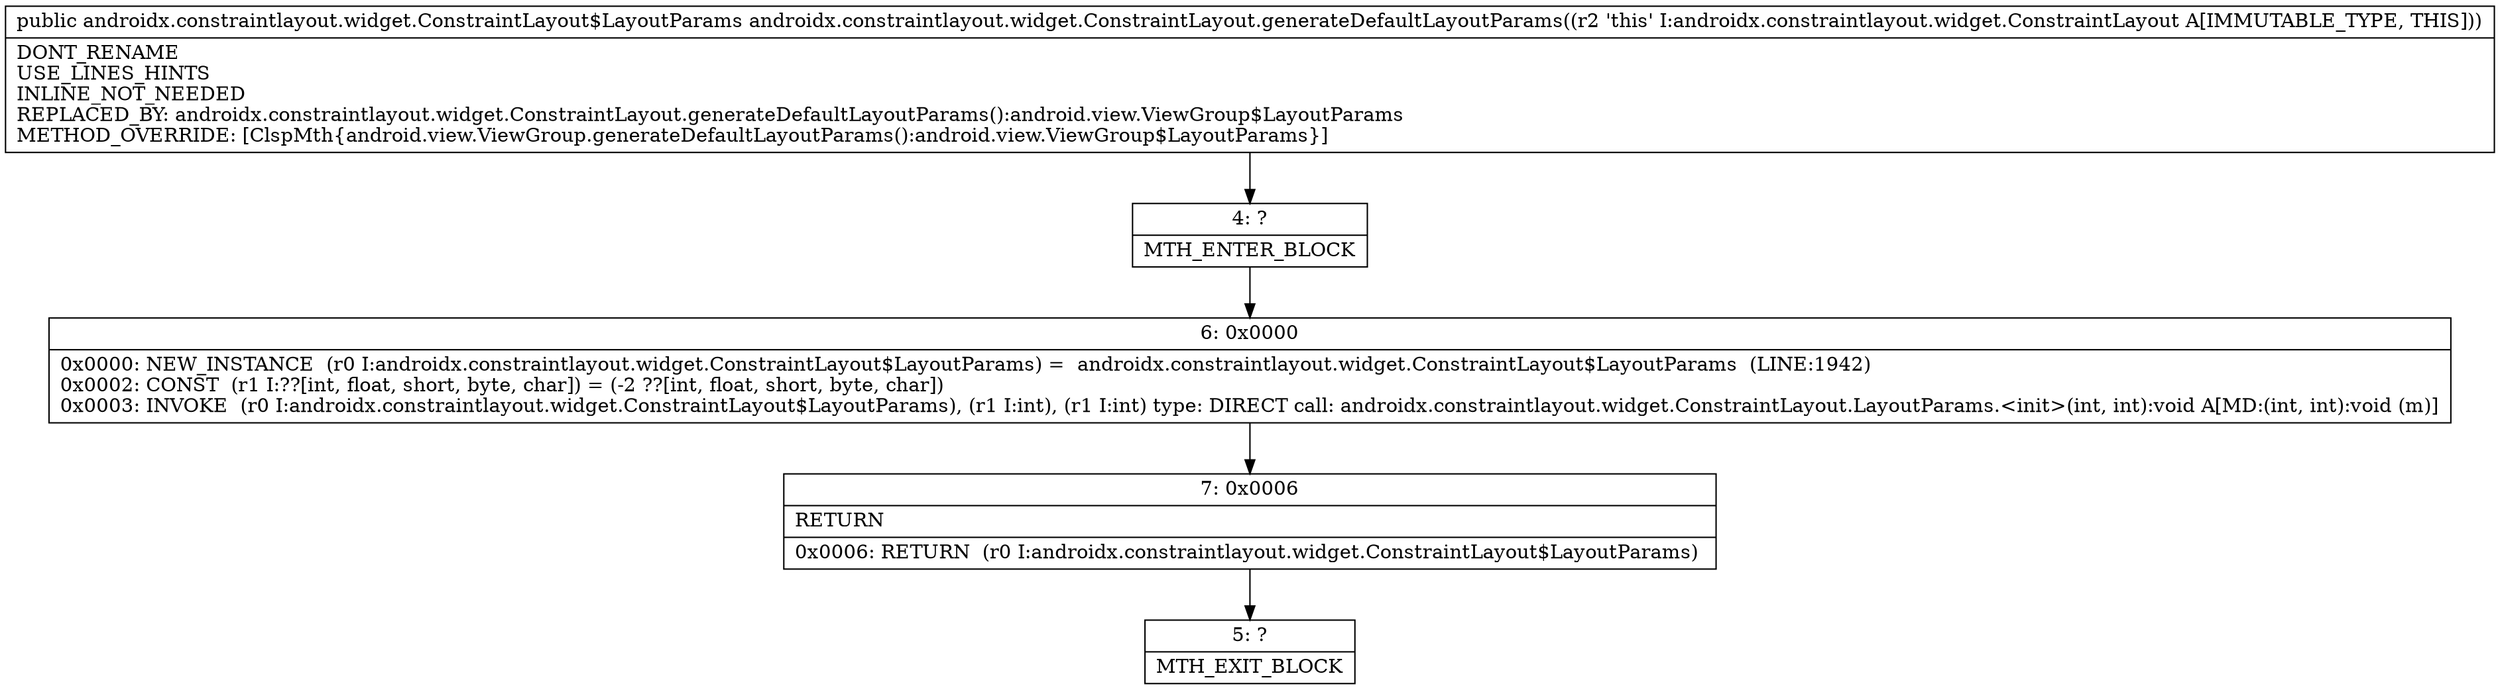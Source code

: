 digraph "CFG forandroidx.constraintlayout.widget.ConstraintLayout.generateDefaultLayoutParams()Landroidx\/constraintlayout\/widget\/ConstraintLayout$LayoutParams;" {
Node_4 [shape=record,label="{4\:\ ?|MTH_ENTER_BLOCK\l}"];
Node_6 [shape=record,label="{6\:\ 0x0000|0x0000: NEW_INSTANCE  (r0 I:androidx.constraintlayout.widget.ConstraintLayout$LayoutParams) =  androidx.constraintlayout.widget.ConstraintLayout$LayoutParams  (LINE:1942)\l0x0002: CONST  (r1 I:??[int, float, short, byte, char]) = (\-2 ??[int, float, short, byte, char]) \l0x0003: INVOKE  (r0 I:androidx.constraintlayout.widget.ConstraintLayout$LayoutParams), (r1 I:int), (r1 I:int) type: DIRECT call: androidx.constraintlayout.widget.ConstraintLayout.LayoutParams.\<init\>(int, int):void A[MD:(int, int):void (m)]\l}"];
Node_7 [shape=record,label="{7\:\ 0x0006|RETURN\l|0x0006: RETURN  (r0 I:androidx.constraintlayout.widget.ConstraintLayout$LayoutParams) \l}"];
Node_5 [shape=record,label="{5\:\ ?|MTH_EXIT_BLOCK\l}"];
MethodNode[shape=record,label="{public androidx.constraintlayout.widget.ConstraintLayout$LayoutParams androidx.constraintlayout.widget.ConstraintLayout.generateDefaultLayoutParams((r2 'this' I:androidx.constraintlayout.widget.ConstraintLayout A[IMMUTABLE_TYPE, THIS]))  | DONT_RENAME\lUSE_LINES_HINTS\lINLINE_NOT_NEEDED\lREPLACED_BY: androidx.constraintlayout.widget.ConstraintLayout.generateDefaultLayoutParams():android.view.ViewGroup$LayoutParams\lMETHOD_OVERRIDE: [ClspMth\{android.view.ViewGroup.generateDefaultLayoutParams():android.view.ViewGroup$LayoutParams\}]\l}"];
MethodNode -> Node_4;Node_4 -> Node_6;
Node_6 -> Node_7;
Node_7 -> Node_5;
}

